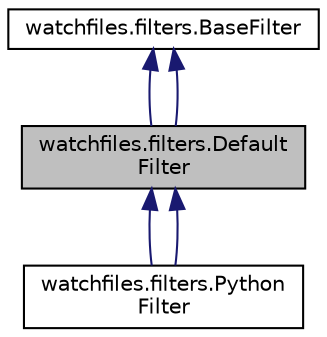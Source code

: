 digraph "watchfiles.filters.DefaultFilter"
{
 // LATEX_PDF_SIZE
  edge [fontname="Helvetica",fontsize="10",labelfontname="Helvetica",labelfontsize="10"];
  node [fontname="Helvetica",fontsize="10",shape=record];
  Node1 [label="watchfiles.filters.Default\lFilter",height=0.2,width=0.4,color="black", fillcolor="grey75", style="filled", fontcolor="black",tooltip=" "];
  Node2 -> Node1 [dir="back",color="midnightblue",fontsize="10",style="solid",fontname="Helvetica"];
  Node2 [label="watchfiles.filters.BaseFilter",height=0.2,width=0.4,color="black", fillcolor="white", style="filled",URL="$classwatchfiles_1_1filters_1_1BaseFilter.html",tooltip=" "];
  Node2 -> Node1 [dir="back",color="midnightblue",fontsize="10",style="solid",fontname="Helvetica"];
  Node1 -> Node3 [dir="back",color="midnightblue",fontsize="10",style="solid",fontname="Helvetica"];
  Node3 [label="watchfiles.filters.Python\lFilter",height=0.2,width=0.4,color="black", fillcolor="white", style="filled",URL="$classwatchfiles_1_1filters_1_1PythonFilter.html",tooltip=" "];
  Node1 -> Node3 [dir="back",color="midnightblue",fontsize="10",style="solid",fontname="Helvetica"];
}
